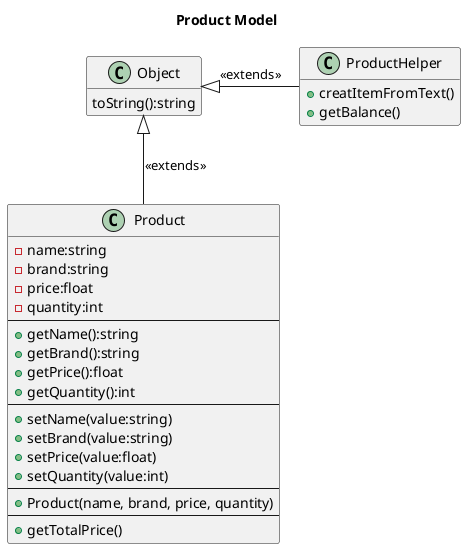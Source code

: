 @startuml Class Diagram
title Product Model
class Product {
    -name:string
    -brand:string
    -price:float
    -quantity:int
    --
    +getName():string
    +getBrand():string
    +getPrice():float
    +getQuantity():int
    --
    +setName(value:string)
    +setBrand(value:string)
    +setPrice(value:float)
    +setQuantity(value:int)
    --
    +Product(name, brand, price, quantity)
    --
    +getTotalPrice()
}
class Object{

    toString():string
}

Product -up-|> Object :"<<extends>>"

class ProductHelper {

    +creatItemFromText()
    +getBalance()
}

ProductHelper -left-|> Object :"<<extends>>"

hide empty members
@enduml